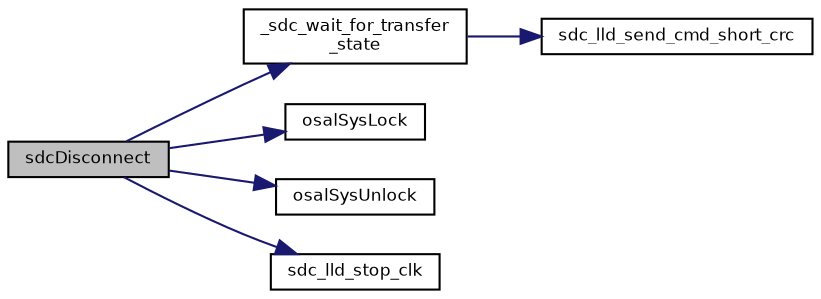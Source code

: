 digraph "sdcDisconnect"
{
  bgcolor="transparent";
  edge [fontname="Helvetica",fontsize="8",labelfontname="Helvetica",labelfontsize="8"];
  node [fontname="Helvetica",fontsize="8",shape=record];
  rankdir="LR";
  Node29 [label="sdcDisconnect",height=0.2,width=0.4,color="black", fillcolor="grey75", style="filled", fontcolor="black"];
  Node29 -> Node30 [color="midnightblue",fontsize="8",style="solid",fontname="Helvetica"];
  Node30 [label="_sdc_wait_for_transfer\l_state",height=0.2,width=0.4,color="black",URL="$group___s_d_c.html#gaad70bd0ddad7c1ea0086a5e99b885456",tooltip="Wait for the card to complete pending operations. "];
  Node30 -> Node31 [color="midnightblue",fontsize="8",style="solid",fontname="Helvetica"];
  Node31 [label="sdc_lld_send_cmd_short_crc",height=0.2,width=0.4,color="black",URL="$group___s_d_c.html#ga93392c5297148eea683ec6d9bc79be3e",tooltip="Sends an SDIO command with a short response expected and CRC. "];
  Node29 -> Node32 [color="midnightblue",fontsize="8",style="solid",fontname="Helvetica"];
  Node32 [label="osalSysLock",height=0.2,width=0.4,color="black",URL="$group___o_s_a_l.html#ga0cb5e528b0114b4ca61c2eb65a0515fa",tooltip="Enters a critical zone from thread context. "];
  Node29 -> Node33 [color="midnightblue",fontsize="8",style="solid",fontname="Helvetica"];
  Node33 [label="osalSysUnlock",height=0.2,width=0.4,color="black",URL="$group___o_s_a_l.html#ga17dbf4a1761019b8d94f43832c506543",tooltip="Leaves a critical zone from thread context. "];
  Node29 -> Node34 [color="midnightblue",fontsize="8",style="solid",fontname="Helvetica"];
  Node34 [label="sdc_lld_stop_clk",height=0.2,width=0.4,color="black",URL="$group___s_d_c.html#ga2d18c16ca9a669c73d7355b4fb3acc6b",tooltip="Stops the SDIO clock. "];
}
